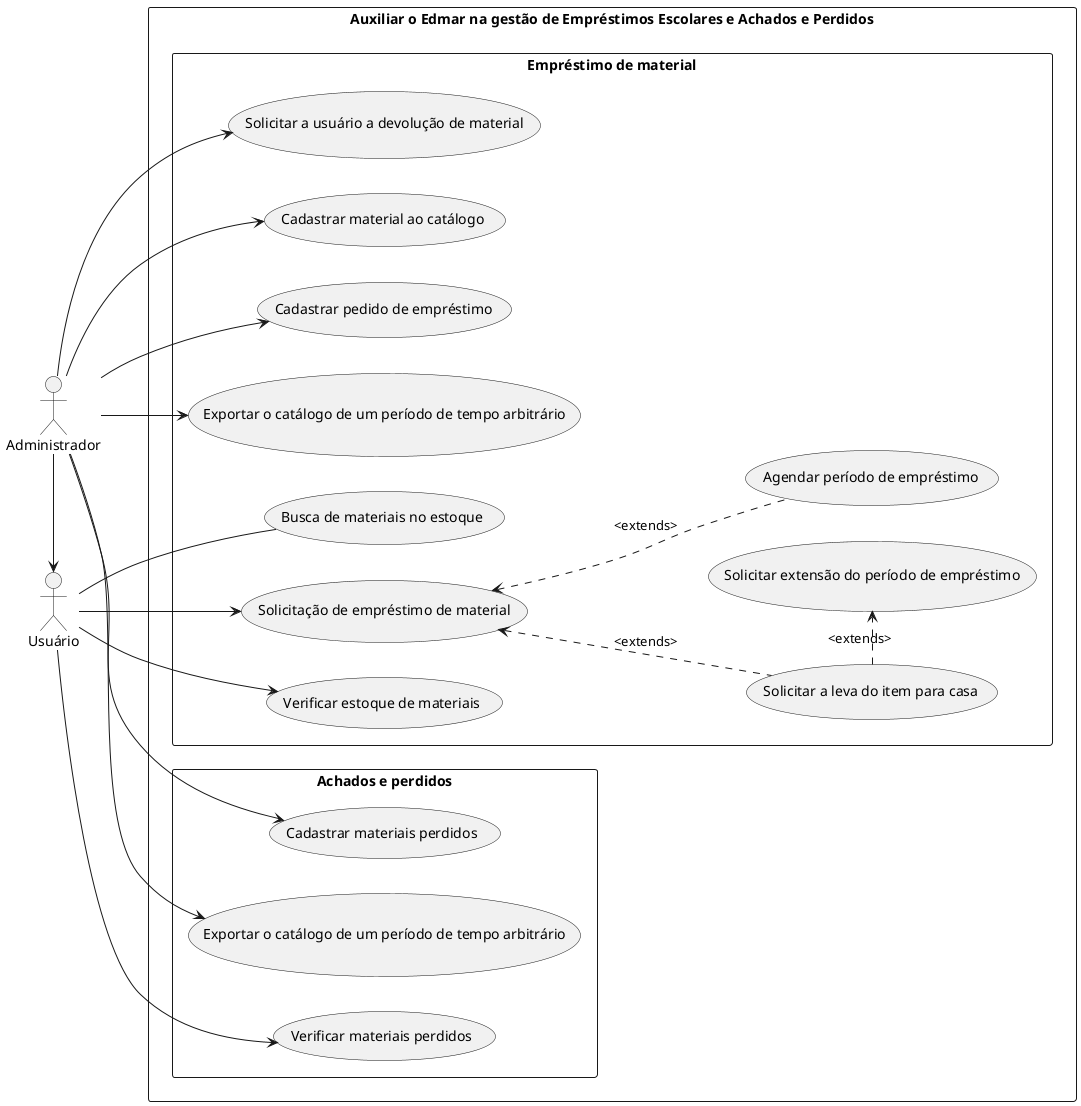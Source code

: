@startuml usecase
skinparam actorPosition left
left to right direction

actor "Usuário" as user
actor "Administrador" as admi

rectangle "Auxiliar o Edmar na gestão de Empréstimos Escolares e Achados e Perdidos" {
    rectangle "Empréstimo de material" {
        usecase "Solicitação de empréstimo de material" as caso01
        usecase "Solicitar extensão do período de empréstimo" as caso02
        usecase "Solicitar a leva do item para casa" as caso03
        usecase "Agendar período de empréstimo" as caso04

        usecase "Verificar estoque de materiais" as caso05
        usecase "Busca de materiais no estoque" as caso06

        usecase "Solicitar a usuário a devolução de material" as caso07
        usecase "Cadastrar material ao catálogo" as caso08
        usecase "Cadastrar pedido de empréstimo" as caso09
        usecase "Exportar o catálogo de um período de tempo arbitrário" as caso0a

        caso01 <.. caso04:<extends>
        caso01 <.. caso03:<extends>
        caso03 .> caso02:<extends>
        
    }

    rectangle "Achados e perdidos" {
        usecase "Verificar materiais perdidos" as caso11
        usecase "Cadastrar materiais perdidos" as caso12
        usecase "Exportar o catálogo de um período de tempo arbitrário" as caso13

    }
    user --> caso01
    user --> caso05
    user --caso06
    user --> caso11

    admi -> user

    admi --> caso07
    admi --> caso08
    admi --> caso09
    admi --> caso0a
    admi --> caso12
    admi --> caso13


}
@enduml
